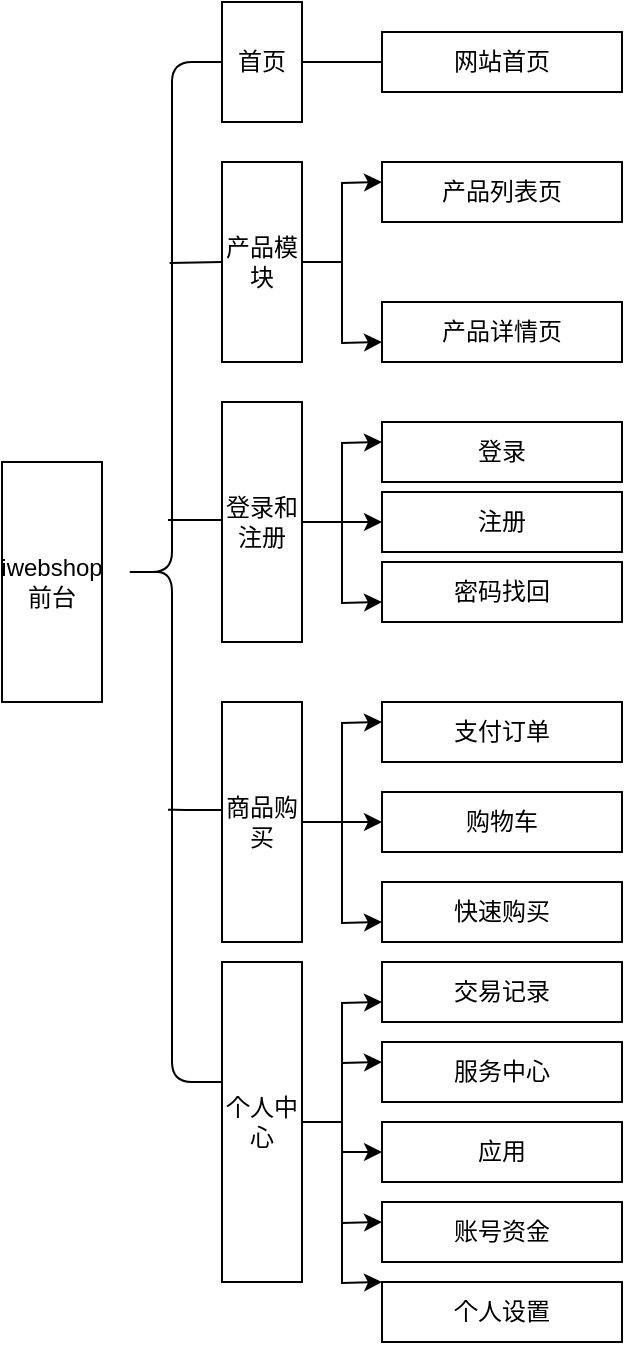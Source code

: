 <mxfile version="13.10.0" type="github" pages="2"><diagram id="RYxtEHk10EQDk1iRxMBR" name="Page-1"><mxGraphModel dx="844" dy="602" grid="1" gridSize="10" guides="1" tooltips="1" connect="1" arrows="1" fold="1" page="1" pageScale="1" pageWidth="827" pageHeight="1169" math="0" shadow="0"><root><mxCell id="0"/><mxCell id="1" parent="0"/><mxCell id="muUhZgXAc0JyiIgIHTTi-1" value="iwebshop&lt;br&gt;前台" style="rounded=0;whiteSpace=wrap;html=1;direction=south;" vertex="1" parent="1"><mxGeometry x="40" y="570" width="50" height="120" as="geometry"/></mxCell><mxCell id="muUhZgXAc0JyiIgIHTTi-2" value="" style="shape=curlyBracket;whiteSpace=wrap;html=1;rounded=1;" vertex="1" parent="1"><mxGeometry x="100" y="370" width="50" height="510" as="geometry"/></mxCell><mxCell id="muUhZgXAc0JyiIgIHTTi-12" value="首页" style="rounded=0;whiteSpace=wrap;html=1;" vertex="1" parent="1"><mxGeometry x="150" y="340" width="40" height="60" as="geometry"/></mxCell><mxCell id="muUhZgXAc0JyiIgIHTTi-14" value="" style="endArrow=none;html=1;exitX=0.476;exitY=0.197;exitDx=0;exitDy=0;exitPerimeter=0;" edge="1" parent="1" source="muUhZgXAc0JyiIgIHTTi-2"><mxGeometry width="50" height="50" relative="1" as="geometry"><mxPoint x="330" y="620" as="sourcePoint"/><mxPoint x="150" y="470" as="targetPoint"/></mxGeometry></mxCell><mxCell id="muUhZgXAc0JyiIgIHTTi-25" style="edgeStyle=orthogonalEdgeStyle;rounded=0;orthogonalLoop=1;jettySize=auto;html=1;" edge="1" parent="1" source="muUhZgXAc0JyiIgIHTTi-15"><mxGeometry relative="1" as="geometry"><mxPoint x="230" y="430" as="targetPoint"/></mxGeometry></mxCell><mxCell id="muUhZgXAc0JyiIgIHTTi-26" style="edgeStyle=orthogonalEdgeStyle;rounded=0;orthogonalLoop=1;jettySize=auto;html=1;" edge="1" parent="1" source="muUhZgXAc0JyiIgIHTTi-15"><mxGeometry relative="1" as="geometry"><mxPoint x="230" y="510" as="targetPoint"/></mxGeometry></mxCell><mxCell id="muUhZgXAc0JyiIgIHTTi-15" value="产品模块" style="rounded=0;whiteSpace=wrap;html=1;direction=south;" vertex="1" parent="1"><mxGeometry x="150" y="420" width="40" height="100" as="geometry"/></mxCell><mxCell id="muUhZgXAc0JyiIgIHTTi-53" style="edgeStyle=orthogonalEdgeStyle;rounded=0;orthogonalLoop=1;jettySize=auto;html=1;" edge="1" parent="1" source="muUhZgXAc0JyiIgIHTTi-16"><mxGeometry relative="1" as="geometry"><mxPoint x="230" y="840" as="targetPoint"/></mxGeometry></mxCell><mxCell id="muUhZgXAc0JyiIgIHTTi-54" style="edgeStyle=orthogonalEdgeStyle;rounded=0;orthogonalLoop=1;jettySize=auto;html=1;" edge="1" parent="1" source="muUhZgXAc0JyiIgIHTTi-16"><mxGeometry relative="1" as="geometry"><mxPoint x="230" y="870" as="targetPoint"/></mxGeometry></mxCell><mxCell id="muUhZgXAc0JyiIgIHTTi-55" style="edgeStyle=orthogonalEdgeStyle;rounded=0;orthogonalLoop=1;jettySize=auto;html=1;entryX=0;entryY=0.5;entryDx=0;entryDy=0;" edge="1" parent="1" source="muUhZgXAc0JyiIgIHTTi-16" target="muUhZgXAc0JyiIgIHTTi-60"><mxGeometry relative="1" as="geometry"><mxPoint x="230" y="900" as="targetPoint"/></mxGeometry></mxCell><mxCell id="muUhZgXAc0JyiIgIHTTi-56" style="edgeStyle=orthogonalEdgeStyle;rounded=0;orthogonalLoop=1;jettySize=auto;html=1;" edge="1" parent="1" source="muUhZgXAc0JyiIgIHTTi-16"><mxGeometry relative="1" as="geometry"><mxPoint x="230" y="950" as="targetPoint"/></mxGeometry></mxCell><mxCell id="muUhZgXAc0JyiIgIHTTi-57" style="edgeStyle=orthogonalEdgeStyle;rounded=0;orthogonalLoop=1;jettySize=auto;html=1;" edge="1" parent="1" source="muUhZgXAc0JyiIgIHTTi-16"><mxGeometry relative="1" as="geometry"><mxPoint x="230" y="980" as="targetPoint"/></mxGeometry></mxCell><mxCell id="muUhZgXAc0JyiIgIHTTi-16" value="个人中心" style="rounded=0;whiteSpace=wrap;html=1;direction=south;" vertex="1" parent="1"><mxGeometry x="150" y="820" width="40" height="160" as="geometry"/></mxCell><mxCell id="muUhZgXAc0JyiIgIHTTi-17" value="" style="endArrow=none;html=1;exitX=0.46;exitY=0.449;exitDx=0;exitDy=0;exitPerimeter=0;" edge="1" parent="1" source="muUhZgXAc0JyiIgIHTTi-2"><mxGeometry width="50" height="50" relative="1" as="geometry"><mxPoint x="330" y="620" as="sourcePoint"/><mxPoint x="150" y="599" as="targetPoint"/></mxGeometry></mxCell><mxCell id="muUhZgXAc0JyiIgIHTTi-30" style="edgeStyle=orthogonalEdgeStyle;rounded=0;orthogonalLoop=1;jettySize=auto;html=1;" edge="1" parent="1" source="muUhZgXAc0JyiIgIHTTi-18"><mxGeometry relative="1" as="geometry"><mxPoint x="230" y="560" as="targetPoint"/></mxGeometry></mxCell><mxCell id="muUhZgXAc0JyiIgIHTTi-33" style="edgeStyle=orthogonalEdgeStyle;rounded=0;orthogonalLoop=1;jettySize=auto;html=1;" edge="1" parent="1" source="muUhZgXAc0JyiIgIHTTi-18"><mxGeometry relative="1" as="geometry"><mxPoint x="230" y="600" as="targetPoint"/></mxGeometry></mxCell><mxCell id="muUhZgXAc0JyiIgIHTTi-34" style="edgeStyle=orthogonalEdgeStyle;rounded=0;orthogonalLoop=1;jettySize=auto;html=1;" edge="1" parent="1" source="muUhZgXAc0JyiIgIHTTi-18"><mxGeometry relative="1" as="geometry"><mxPoint x="230" y="640" as="targetPoint"/></mxGeometry></mxCell><mxCell id="muUhZgXAc0JyiIgIHTTi-18" value="登录和注册" style="rounded=0;whiteSpace=wrap;html=1;direction=south;" vertex="1" parent="1"><mxGeometry x="150" y="540" width="40" height="120" as="geometry"/></mxCell><mxCell id="muUhZgXAc0JyiIgIHTTi-19" value="" style="endArrow=none;html=1;exitX=0.46;exitY=0.733;exitDx=0;exitDy=0;exitPerimeter=0;" edge="1" parent="1" source="muUhZgXAc0JyiIgIHTTi-2"><mxGeometry width="50" height="50" relative="1" as="geometry"><mxPoint x="330" y="720" as="sourcePoint"/><mxPoint x="150" y="744" as="targetPoint"/><Array as="points"><mxPoint x="130" y="744"/></Array></mxGeometry></mxCell><mxCell id="muUhZgXAc0JyiIgIHTTi-40" style="edgeStyle=orthogonalEdgeStyle;rounded=0;orthogonalLoop=1;jettySize=auto;html=1;" edge="1" parent="1" source="muUhZgXAc0JyiIgIHTTi-20"><mxGeometry relative="1" as="geometry"><mxPoint x="230" y="700" as="targetPoint"/></mxGeometry></mxCell><mxCell id="muUhZgXAc0JyiIgIHTTi-41" style="edgeStyle=orthogonalEdgeStyle;rounded=0;orthogonalLoop=1;jettySize=auto;html=1;" edge="1" parent="1" source="muUhZgXAc0JyiIgIHTTi-20"><mxGeometry relative="1" as="geometry"><mxPoint x="230" y="750" as="targetPoint"/></mxGeometry></mxCell><mxCell id="muUhZgXAc0JyiIgIHTTi-42" style="edgeStyle=orthogonalEdgeStyle;rounded=0;orthogonalLoop=1;jettySize=auto;html=1;" edge="1" parent="1" source="muUhZgXAc0JyiIgIHTTi-20"><mxGeometry relative="1" as="geometry"><mxPoint x="230" y="800" as="targetPoint"/></mxGeometry></mxCell><mxCell id="muUhZgXAc0JyiIgIHTTi-20" value="商品购买" style="rounded=0;whiteSpace=wrap;html=1;direction=south;" vertex="1" parent="1"><mxGeometry x="150" y="690" width="40" height="120" as="geometry"/></mxCell><mxCell id="muUhZgXAc0JyiIgIHTTi-22" value="" style="endArrow=none;html=1;exitX=1;exitY=0.5;exitDx=0;exitDy=0;" edge="1" parent="1" source="muUhZgXAc0JyiIgIHTTi-12"><mxGeometry width="50" height="50" relative="1" as="geometry"><mxPoint x="330" y="610" as="sourcePoint"/><mxPoint x="230" y="370" as="targetPoint"/><Array as="points"/></mxGeometry></mxCell><mxCell id="muUhZgXAc0JyiIgIHTTi-23" value="网站首页" style="rounded=0;whiteSpace=wrap;html=1;" vertex="1" parent="1"><mxGeometry x="230" y="355" width="120" height="30" as="geometry"/></mxCell><mxCell id="muUhZgXAc0JyiIgIHTTi-28" value="产品列表页" style="rounded=0;whiteSpace=wrap;html=1;" vertex="1" parent="1"><mxGeometry x="230" y="420" width="120" height="30" as="geometry"/></mxCell><mxCell id="muUhZgXAc0JyiIgIHTTi-29" value="产品详情页" style="rounded=0;whiteSpace=wrap;html=1;" vertex="1" parent="1"><mxGeometry x="230" y="490" width="120" height="30" as="geometry"/></mxCell><mxCell id="muUhZgXAc0JyiIgIHTTi-36" value="登录" style="rounded=0;whiteSpace=wrap;html=1;" vertex="1" parent="1"><mxGeometry x="230" y="550" width="120" height="30" as="geometry"/></mxCell><mxCell id="muUhZgXAc0JyiIgIHTTi-38" value="注册" style="rounded=0;whiteSpace=wrap;html=1;" vertex="1" parent="1"><mxGeometry x="230" y="585" width="120" height="30" as="geometry"/></mxCell><mxCell id="muUhZgXAc0JyiIgIHTTi-39" value="密码找回" style="rounded=0;whiteSpace=wrap;html=1;" vertex="1" parent="1"><mxGeometry x="230" y="620" width="120" height="30" as="geometry"/></mxCell><mxCell id="muUhZgXAc0JyiIgIHTTi-43" value="支付订单" style="rounded=0;whiteSpace=wrap;html=1;" vertex="1" parent="1"><mxGeometry x="230" y="690" width="120" height="30" as="geometry"/></mxCell><mxCell id="muUhZgXAc0JyiIgIHTTi-44" value="购物车" style="rounded=0;whiteSpace=wrap;html=1;" vertex="1" parent="1"><mxGeometry x="230" y="735" width="120" height="30" as="geometry"/></mxCell><mxCell id="muUhZgXAc0JyiIgIHTTi-45" value="快速购买" style="rounded=0;whiteSpace=wrap;html=1;" vertex="1" parent="1"><mxGeometry x="230" y="780" width="120" height="30" as="geometry"/></mxCell><mxCell id="muUhZgXAc0JyiIgIHTTi-58" value="交易记录" style="rounded=0;whiteSpace=wrap;html=1;" vertex="1" parent="1"><mxGeometry x="230" y="820" width="120" height="30" as="geometry"/></mxCell><mxCell id="muUhZgXAc0JyiIgIHTTi-59" value="服务中心" style="rounded=0;whiteSpace=wrap;html=1;" vertex="1" parent="1"><mxGeometry x="230" y="860" width="120" height="30" as="geometry"/></mxCell><mxCell id="muUhZgXAc0JyiIgIHTTi-60" value="应用" style="rounded=0;whiteSpace=wrap;html=1;" vertex="1" parent="1"><mxGeometry x="230" y="900" width="120" height="30" as="geometry"/></mxCell><mxCell id="muUhZgXAc0JyiIgIHTTi-61" value="账号资金" style="rounded=0;whiteSpace=wrap;html=1;" vertex="1" parent="1"><mxGeometry x="230" y="940" width="120" height="30" as="geometry"/></mxCell><mxCell id="muUhZgXAc0JyiIgIHTTi-62" value="个人设置" style="rounded=0;whiteSpace=wrap;html=1;" vertex="1" parent="1"><mxGeometry x="230" y="980" width="120" height="30" as="geometry"/></mxCell></root></mxGraphModel></diagram><diagram id="pVKpMmSFTKxqgaMEYxg4" name="Page-2"><mxGraphModel dx="1229" dy="685" grid="1" gridSize="10" guides="1" tooltips="1" connect="1" arrows="1" fold="1" page="1" pageScale="1" pageWidth="827" pageHeight="1169" math="0" shadow="0"><root><mxCell id="5I2x9pbgpOMA4JSxLkHD-0"/><mxCell id="5I2x9pbgpOMA4JSxLkHD-1" parent="5I2x9pbgpOMA4JSxLkHD-0"/><mxCell id="5I2x9pbgpOMA4JSxLkHD-2" value="iwebshop管理员后台" style="rounded=0;whiteSpace=wrap;html=1;direction=south;" vertex="1" parent="5I2x9pbgpOMA4JSxLkHD-1"><mxGeometry x="20" y="430" width="50" height="120" as="geometry"/></mxCell><mxCell id="5I2x9pbgpOMA4JSxLkHD-4" value="" style="shape=curlyBracket;whiteSpace=wrap;html=1;rounded=1;" vertex="1" parent="5I2x9pbgpOMA4JSxLkHD-1"><mxGeometry x="80" y="90" width="20" height="800" as="geometry"/></mxCell><mxCell id="u7BbNcL0HByN0gxU2hYE-0" style="edgeStyle=orthogonalEdgeStyle;rounded=0;orthogonalLoop=1;jettySize=auto;html=1;" edge="1" parent="5I2x9pbgpOMA4JSxLkHD-1" source="nqMM50jAkzHXNJ39gW4J-1"><mxGeometry relative="1" as="geometry"><mxPoint x="220" y="30.0" as="targetPoint"/></mxGeometry></mxCell><mxCell id="u7BbNcL0HByN0gxU2hYE-1" style="edgeStyle=orthogonalEdgeStyle;rounded=0;orthogonalLoop=1;jettySize=auto;html=1;" edge="1" parent="5I2x9pbgpOMA4JSxLkHD-1" source="nqMM50jAkzHXNJ39gW4J-1"><mxGeometry relative="1" as="geometry"><mxPoint x="220" y="60.0" as="targetPoint"/></mxGeometry></mxCell><mxCell id="u7BbNcL0HByN0gxU2hYE-2" style="edgeStyle=orthogonalEdgeStyle;rounded=0;orthogonalLoop=1;jettySize=auto;html=1;" edge="1" parent="5I2x9pbgpOMA4JSxLkHD-1" source="nqMM50jAkzHXNJ39gW4J-1"><mxGeometry relative="1" as="geometry"><mxPoint x="220" y="90.0" as="targetPoint"/></mxGeometry></mxCell><mxCell id="u7BbNcL0HByN0gxU2hYE-5" style="edgeStyle=orthogonalEdgeStyle;rounded=0;orthogonalLoop=1;jettySize=auto;html=1;" edge="1" parent="5I2x9pbgpOMA4JSxLkHD-1" source="nqMM50jAkzHXNJ39gW4J-1"><mxGeometry relative="1" as="geometry"><mxPoint x="220" y="120.0" as="targetPoint"/></mxGeometry></mxCell><mxCell id="u7BbNcL0HByN0gxU2hYE-6" style="edgeStyle=orthogonalEdgeStyle;rounded=0;orthogonalLoop=1;jettySize=auto;html=1;" edge="1" parent="5I2x9pbgpOMA4JSxLkHD-1" source="nqMM50jAkzHXNJ39gW4J-1"><mxGeometry relative="1" as="geometry"><mxPoint x="220" y="150.0" as="targetPoint"/></mxGeometry></mxCell><mxCell id="nqMM50jAkzHXNJ39gW4J-1" value="商品模块" style="rounded=0;whiteSpace=wrap;html=1;direction=south;" vertex="1" parent="5I2x9pbgpOMA4JSxLkHD-1"><mxGeometry x="120" y="30" width="50" height="120" as="geometry"/></mxCell><mxCell id="u7BbNcL0HByN0gxU2hYE-23" style="edgeStyle=orthogonalEdgeStyle;rounded=0;orthogonalLoop=1;jettySize=auto;html=1;" edge="1" parent="5I2x9pbgpOMA4JSxLkHD-1" source="nqMM50jAkzHXNJ39gW4J-2"><mxGeometry relative="1" as="geometry"><mxPoint x="220" y="860" as="targetPoint"/></mxGeometry></mxCell><mxCell id="u7BbNcL0HByN0gxU2hYE-24" style="edgeStyle=orthogonalEdgeStyle;rounded=0;orthogonalLoop=1;jettySize=auto;html=1;" edge="1" parent="5I2x9pbgpOMA4JSxLkHD-1" source="nqMM50jAkzHXNJ39gW4J-2"><mxGeometry relative="1" as="geometry"><mxPoint x="220" y="890" as="targetPoint"/></mxGeometry></mxCell><mxCell id="u7BbNcL0HByN0gxU2hYE-25" style="edgeStyle=orthogonalEdgeStyle;rounded=0;orthogonalLoop=1;jettySize=auto;html=1;" edge="1" parent="5I2x9pbgpOMA4JSxLkHD-1" source="nqMM50jAkzHXNJ39gW4J-2"><mxGeometry relative="1" as="geometry"><mxPoint x="220" y="910" as="targetPoint"/></mxGeometry></mxCell><mxCell id="u7BbNcL0HByN0gxU2hYE-26" style="edgeStyle=orthogonalEdgeStyle;rounded=0;orthogonalLoop=1;jettySize=auto;html=1;" edge="1" parent="5I2x9pbgpOMA4JSxLkHD-1" source="nqMM50jAkzHXNJ39gW4J-2"><mxGeometry relative="1" as="geometry"><mxPoint x="220" y="930" as="targetPoint"/></mxGeometry></mxCell><mxCell id="u7BbNcL0HByN0gxU2hYE-27" style="edgeStyle=orthogonalEdgeStyle;rounded=0;orthogonalLoop=1;jettySize=auto;html=1;" edge="1" parent="5I2x9pbgpOMA4JSxLkHD-1" source="nqMM50jAkzHXNJ39gW4J-2"><mxGeometry relative="1" as="geometry"><mxPoint x="220" y="960" as="targetPoint"/></mxGeometry></mxCell><mxCell id="nqMM50jAkzHXNJ39gW4J-2" value="工具模块" style="rounded=0;whiteSpace=wrap;html=1;direction=south;" vertex="1" parent="5I2x9pbgpOMA4JSxLkHD-1"><mxGeometry x="120" y="850" width="50" height="120" as="geometry"/></mxCell><mxCell id="mZys3PRA_JUzrfr7IDk8-0" value="" style="endArrow=none;html=1;exitX=0.576;exitY=0.185;exitDx=0;exitDy=0;exitPerimeter=0;" edge="1" parent="5I2x9pbgpOMA4JSxLkHD-1" source="5I2x9pbgpOMA4JSxLkHD-4"><mxGeometry width="50" height="50" relative="1" as="geometry"><mxPoint x="350" y="340" as="sourcePoint"/><mxPoint x="120" y="238" as="targetPoint"/></mxGeometry></mxCell><mxCell id="u7BbNcL0HByN0gxU2hYE-7" style="edgeStyle=orthogonalEdgeStyle;rounded=0;orthogonalLoop=1;jettySize=auto;html=1;" edge="1" parent="5I2x9pbgpOMA4JSxLkHD-1" source="PtB69Nb5NvlYVpdjSszC-0"><mxGeometry relative="1" as="geometry"><mxPoint x="220" y="180.0" as="targetPoint"/></mxGeometry></mxCell><mxCell id="u7BbNcL0HByN0gxU2hYE-8" style="edgeStyle=orthogonalEdgeStyle;rounded=0;orthogonalLoop=1;jettySize=auto;html=1;" edge="1" parent="5I2x9pbgpOMA4JSxLkHD-1" source="PtB69Nb5NvlYVpdjSszC-0"><mxGeometry relative="1" as="geometry"><mxPoint x="220" y="230.0" as="targetPoint"/></mxGeometry></mxCell><mxCell id="u7BbNcL0HByN0gxU2hYE-9" style="edgeStyle=orthogonalEdgeStyle;rounded=0;orthogonalLoop=1;jettySize=auto;html=1;" edge="1" parent="5I2x9pbgpOMA4JSxLkHD-1" source="PtB69Nb5NvlYVpdjSszC-0"><mxGeometry relative="1" as="geometry"><mxPoint x="220" y="280.0" as="targetPoint"/></mxGeometry></mxCell><mxCell id="PtB69Nb5NvlYVpdjSszC-0" value="会员模块" style="rounded=0;whiteSpace=wrap;html=1;direction=south;" vertex="1" parent="5I2x9pbgpOMA4JSxLkHD-1"><mxGeometry x="120" y="170" width="50" height="120" as="geometry"/></mxCell><mxCell id="u7BbNcL0HByN0gxU2hYE-10" style="edgeStyle=orthogonalEdgeStyle;rounded=0;orthogonalLoop=1;jettySize=auto;html=1;" edge="1" parent="5I2x9pbgpOMA4JSxLkHD-1" source="PtB69Nb5NvlYVpdjSszC-2"><mxGeometry relative="1" as="geometry"><mxPoint x="220" y="320" as="targetPoint"/></mxGeometry></mxCell><mxCell id="u7BbNcL0HByN0gxU2hYE-11" style="edgeStyle=orthogonalEdgeStyle;rounded=0;orthogonalLoop=1;jettySize=auto;html=1;" edge="1" parent="5I2x9pbgpOMA4JSxLkHD-1" source="PtB69Nb5NvlYVpdjSszC-2"><mxGeometry relative="1" as="geometry"><mxPoint x="220" y="370" as="targetPoint"/></mxGeometry></mxCell><mxCell id="u7BbNcL0HByN0gxU2hYE-12" style="edgeStyle=orthogonalEdgeStyle;rounded=0;orthogonalLoop=1;jettySize=auto;html=1;" edge="1" parent="5I2x9pbgpOMA4JSxLkHD-1" source="PtB69Nb5NvlYVpdjSszC-2"><mxGeometry relative="1" as="geometry"><mxPoint x="220" y="420" as="targetPoint"/></mxGeometry></mxCell><mxCell id="PtB69Nb5NvlYVpdjSszC-2" value="订单模块" style="rounded=0;whiteSpace=wrap;html=1;direction=south;" vertex="1" parent="5I2x9pbgpOMA4JSxLkHD-1"><mxGeometry x="120" y="310" width="50" height="120" as="geometry"/></mxCell><mxCell id="PtB69Nb5NvlYVpdjSszC-3" value="" style="endArrow=none;html=1;entryX=0.5;entryY=1;entryDx=0;entryDy=0;exitX=0.388;exitY=0.35;exitDx=0;exitDy=0;exitPerimeter=0;" edge="1" parent="5I2x9pbgpOMA4JSxLkHD-1" source="5I2x9pbgpOMA4JSxLkHD-4" target="PtB69Nb5NvlYVpdjSszC-2"><mxGeometry width="50" height="50" relative="1" as="geometry"><mxPoint x="92" y="390" as="sourcePoint"/><mxPoint x="400" y="290" as="targetPoint"/></mxGeometry></mxCell><mxCell id="u7BbNcL0HByN0gxU2hYE-13" style="edgeStyle=orthogonalEdgeStyle;rounded=0;orthogonalLoop=1;jettySize=auto;html=1;" edge="1" parent="5I2x9pbgpOMA4JSxLkHD-1" source="PtB69Nb5NvlYVpdjSszC-4"><mxGeometry relative="1" as="geometry"><mxPoint x="220" y="460" as="targetPoint"/></mxGeometry></mxCell><mxCell id="u7BbNcL0HByN0gxU2hYE-14" style="edgeStyle=orthogonalEdgeStyle;rounded=0;orthogonalLoop=1;jettySize=auto;html=1;" edge="1" parent="5I2x9pbgpOMA4JSxLkHD-1" source="PtB69Nb5NvlYVpdjSszC-4"><mxGeometry relative="1" as="geometry"><mxPoint x="220" y="510" as="targetPoint"/></mxGeometry></mxCell><mxCell id="u7BbNcL0HByN0gxU2hYE-15" style="edgeStyle=orthogonalEdgeStyle;rounded=0;orthogonalLoop=1;jettySize=auto;html=1;" edge="1" parent="5I2x9pbgpOMA4JSxLkHD-1" source="PtB69Nb5NvlYVpdjSszC-4"><mxGeometry relative="1" as="geometry"><mxPoint x="220" y="560" as="targetPoint"/></mxGeometry></mxCell><mxCell id="PtB69Nb5NvlYVpdjSszC-4" value="营销模块" style="rounded=0;whiteSpace=wrap;html=1;direction=south;" vertex="1" parent="5I2x9pbgpOMA4JSxLkHD-1"><mxGeometry x="120" y="450" width="50" height="120" as="geometry"/></mxCell><mxCell id="PtB69Nb5NvlYVpdjSszC-5" value="" style="endArrow=none;html=1;entryX=0.5;entryY=1;entryDx=0;entryDy=0;" edge="1" parent="5I2x9pbgpOMA4JSxLkHD-1" target="PtB69Nb5NvlYVpdjSszC-4"><mxGeometry width="50" height="50" relative="1" as="geometry"><mxPoint x="93" y="510" as="sourcePoint"/><mxPoint x="120" y="576" as="targetPoint"/></mxGeometry></mxCell><mxCell id="PtB69Nb5NvlYVpdjSszC-6" value="" style="endArrow=none;html=1;entryX=0.5;entryY=1;entryDx=0;entryDy=0;" edge="1" parent="5I2x9pbgpOMA4JSxLkHD-1" target="PtB69Nb5NvlYVpdjSszC-7"><mxGeometry width="50" height="50" relative="1" as="geometry"><mxPoint x="92" y="645" as="sourcePoint"/><mxPoint x="120" y="700" as="targetPoint"/></mxGeometry></mxCell><mxCell id="u7BbNcL0HByN0gxU2hYE-16" style="edgeStyle=orthogonalEdgeStyle;rounded=0;orthogonalLoop=1;jettySize=auto;html=1;" edge="1" parent="5I2x9pbgpOMA4JSxLkHD-1" source="PtB69Nb5NvlYVpdjSszC-7"><mxGeometry relative="1" as="geometry"><mxPoint x="220" y="600" as="targetPoint"/></mxGeometry></mxCell><mxCell id="u7BbNcL0HByN0gxU2hYE-17" style="edgeStyle=orthogonalEdgeStyle;rounded=0;orthogonalLoop=1;jettySize=auto;html=1;" edge="1" parent="5I2x9pbgpOMA4JSxLkHD-1" source="PtB69Nb5NvlYVpdjSszC-7"><mxGeometry relative="1" as="geometry"><mxPoint x="220" y="680" as="targetPoint"/></mxGeometry></mxCell><mxCell id="PtB69Nb5NvlYVpdjSszC-7" value="统计模块" style="rounded=0;whiteSpace=wrap;html=1;direction=south;" vertex="1" parent="5I2x9pbgpOMA4JSxLkHD-1"><mxGeometry x="120" y="585" width="50" height="120" as="geometry"/></mxCell><mxCell id="u7BbNcL0HByN0gxU2hYE-18" style="edgeStyle=orthogonalEdgeStyle;rounded=0;orthogonalLoop=1;jettySize=auto;html=1;" edge="1" parent="5I2x9pbgpOMA4JSxLkHD-1" source="PtB69Nb5NvlYVpdjSszC-8"><mxGeometry relative="1" as="geometry"><mxPoint x="220" y="720" as="targetPoint"/></mxGeometry></mxCell><mxCell id="u7BbNcL0HByN0gxU2hYE-19" style="edgeStyle=orthogonalEdgeStyle;rounded=0;orthogonalLoop=1;jettySize=auto;html=1;" edge="1" parent="5I2x9pbgpOMA4JSxLkHD-1" source="PtB69Nb5NvlYVpdjSszC-8"><mxGeometry relative="1" as="geometry"><mxPoint x="220" y="750" as="targetPoint"/></mxGeometry></mxCell><mxCell id="u7BbNcL0HByN0gxU2hYE-20" style="edgeStyle=orthogonalEdgeStyle;rounded=0;orthogonalLoop=1;jettySize=auto;html=1;" edge="1" parent="5I2x9pbgpOMA4JSxLkHD-1" source="PtB69Nb5NvlYVpdjSszC-8"><mxGeometry relative="1" as="geometry"><mxPoint x="220" y="780" as="targetPoint"/></mxGeometry></mxCell><mxCell id="u7BbNcL0HByN0gxU2hYE-21" style="edgeStyle=orthogonalEdgeStyle;rounded=0;orthogonalLoop=1;jettySize=auto;html=1;" edge="1" parent="5I2x9pbgpOMA4JSxLkHD-1" source="PtB69Nb5NvlYVpdjSszC-8"><mxGeometry relative="1" as="geometry"><mxPoint x="220" y="810" as="targetPoint"/></mxGeometry></mxCell><mxCell id="u7BbNcL0HByN0gxU2hYE-22" style="edgeStyle=orthogonalEdgeStyle;rounded=0;orthogonalLoop=1;jettySize=auto;html=1;" edge="1" parent="5I2x9pbgpOMA4JSxLkHD-1" source="PtB69Nb5NvlYVpdjSszC-8"><mxGeometry relative="1" as="geometry"><mxPoint x="220" y="840" as="targetPoint"/></mxGeometry></mxCell><mxCell id="PtB69Nb5NvlYVpdjSszC-8" value="系统模块" style="rounded=0;whiteSpace=wrap;html=1;direction=south;" vertex="1" parent="5I2x9pbgpOMA4JSxLkHD-1"><mxGeometry x="120" y="720" width="50" height="120" as="geometry"/></mxCell><mxCell id="PtB69Nb5NvlYVpdjSszC-9" value="" style="endArrow=none;html=1;exitX=0.388;exitY=0.861;exitDx=0;exitDy=0;exitPerimeter=0;" edge="1" parent="5I2x9pbgpOMA4JSxLkHD-1" source="5I2x9pbgpOMA4JSxLkHD-4"><mxGeometry width="50" height="50" relative="1" as="geometry"><mxPoint x="350" y="810" as="sourcePoint"/><mxPoint x="120" y="779" as="targetPoint"/></mxGeometry></mxCell><mxCell id="u7BbNcL0HByN0gxU2hYE-28" value="商品模块" style="rounded=0;whiteSpace=wrap;html=1;" vertex="1" parent="5I2x9pbgpOMA4JSxLkHD-1"><mxGeometry x="220" y="20" width="90" height="20" as="geometry"/></mxCell><mxCell id="u7BbNcL0HByN0gxU2hYE-36" value="商品分类" style="rounded=0;whiteSpace=wrap;html=1;" vertex="1" parent="5I2x9pbgpOMA4JSxLkHD-1"><mxGeometry x="220" y="50" width="90" height="20" as="geometry"/></mxCell><mxCell id="u7BbNcL0HByN0gxU2hYE-37" value="品牌管理" style="rounded=0;whiteSpace=wrap;html=1;" vertex="1" parent="5I2x9pbgpOMA4JSxLkHD-1"><mxGeometry x="220" y="80" width="90" height="20" as="geometry"/></mxCell><mxCell id="u7BbNcL0HByN0gxU2hYE-38" value="模型" style="rounded=0;whiteSpace=wrap;html=1;" vertex="1" parent="5I2x9pbgpOMA4JSxLkHD-1"><mxGeometry x="220" y="110" width="90" height="20" as="geometry"/></mxCell><mxCell id="u7BbNcL0HByN0gxU2hYE-39" value="搜索" style="rounded=0;whiteSpace=wrap;html=1;" vertex="1" parent="5I2x9pbgpOMA4JSxLkHD-1"><mxGeometry x="220" y="140" width="90" height="20" as="geometry"/></mxCell><mxCell id="u7BbNcL0HByN0gxU2hYE-40" value="会员管理" style="rounded=0;whiteSpace=wrap;html=1;" vertex="1" parent="5I2x9pbgpOMA4JSxLkHD-1"><mxGeometry x="220" y="170" width="90" height="20" as="geometry"/></mxCell><mxCell id="u7BbNcL0HByN0gxU2hYE-41" value="信息处理" style="rounded=0;whiteSpace=wrap;html=1;" vertex="1" parent="5I2x9pbgpOMA4JSxLkHD-1"><mxGeometry x="220" y="220" width="90" height="20" as="geometry"/></mxCell><mxCell id="u7BbNcL0HByN0gxU2hYE-42" value="邮件短信管理" style="rounded=0;whiteSpace=wrap;html=1;" vertex="1" parent="5I2x9pbgpOMA4JSxLkHD-1"><mxGeometry x="220" y="270" width="90" height="20" as="geometry"/></mxCell><mxCell id="u7BbNcL0HByN0gxU2hYE-43" value="订单管理" style="rounded=0;whiteSpace=wrap;html=1;" vertex="1" parent="5I2x9pbgpOMA4JSxLkHD-1"><mxGeometry x="220" y="310" width="90" height="20" as="geometry"/></mxCell><mxCell id="u7BbNcL0HByN0gxU2hYE-44" value="单据管理" style="rounded=0;whiteSpace=wrap;html=1;" vertex="1" parent="5I2x9pbgpOMA4JSxLkHD-1"><mxGeometry x="220" y="360" width="90" height="20" as="geometry"/></mxCell><mxCell id="u7BbNcL0HByN0gxU2hYE-45" value="快递单管理" style="rounded=0;whiteSpace=wrap;html=1;" vertex="1" parent="5I2x9pbgpOMA4JSxLkHD-1"><mxGeometry x="220" y="410" width="90" height="20" as="geometry"/></mxCell><mxCell id="u7BbNcL0HByN0gxU2hYE-46" value="促销活动" style="rounded=0;whiteSpace=wrap;html=1;" vertex="1" parent="5I2x9pbgpOMA4JSxLkHD-1"><mxGeometry x="220" y="450" width="90" height="20" as="geometry"/></mxCell><mxCell id="u7BbNcL0HByN0gxU2hYE-47" value="营销活动" style="rounded=0;whiteSpace=wrap;html=1;" vertex="1" parent="5I2x9pbgpOMA4JSxLkHD-1"><mxGeometry x="220" y="500" width="90" height="20" as="geometry"/></mxCell><mxCell id="u7BbNcL0HByN0gxU2hYE-48" value="代金券管理" style="rounded=0;whiteSpace=wrap;html=1;" vertex="1" parent="5I2x9pbgpOMA4JSxLkHD-1"><mxGeometry x="220" y="550" width="90" height="20" as="geometry"/></mxCell><mxCell id="u7BbNcL0HByN0gxU2hYE-49" value="基础数据统计" style="rounded=0;whiteSpace=wrap;html=1;" vertex="1" parent="5I2x9pbgpOMA4JSxLkHD-1"><mxGeometry x="220" y="590" width="90" height="20" as="geometry"/></mxCell><mxCell id="u7BbNcL0HByN0gxU2hYE-50" value="日志操作记录" style="rounded=0;whiteSpace=wrap;html=1;" vertex="1" parent="5I2x9pbgpOMA4JSxLkHD-1"><mxGeometry x="220" y="670" width="90" height="20" as="geometry"/></mxCell><mxCell id="u7BbNcL0HByN0gxU2hYE-51" value="后台首页" style="rounded=0;whiteSpace=wrap;html=1;" vertex="1" parent="5I2x9pbgpOMA4JSxLkHD-1"><mxGeometry x="220" y="705" width="90" height="20" as="geometry"/></mxCell><mxCell id="u7BbNcL0HByN0gxU2hYE-52" value="网站管理" style="rounded=0;whiteSpace=wrap;html=1;" vertex="1" parent="5I2x9pbgpOMA4JSxLkHD-1"><mxGeometry x="220" y="740" width="90" height="20" as="geometry"/></mxCell><mxCell id="u7BbNcL0HByN0gxU2hYE-53" value="支付管理" style="rounded=0;whiteSpace=wrap;html=1;" vertex="1" parent="5I2x9pbgpOMA4JSxLkHD-1"><mxGeometry x="220" y="770" width="90" height="20" as="geometry"/></mxCell><mxCell id="u7BbNcL0HByN0gxU2hYE-54" value="多平台登录" style="rounded=0;whiteSpace=wrap;html=1;" vertex="1" parent="5I2x9pbgpOMA4JSxLkHD-1"><mxGeometry x="220" y="800" width="90" height="20" as="geometry"/></mxCell><mxCell id="u7BbNcL0HByN0gxU2hYE-55" value="配送管理" style="rounded=0;whiteSpace=wrap;html=1;" vertex="1" parent="5I2x9pbgpOMA4JSxLkHD-1"><mxGeometry x="220" y="830" width="90" height="20" as="geometry"/></mxCell><mxCell id="u7BbNcL0HByN0gxU2hYE-56" value="数据库管理" style="rounded=0;whiteSpace=wrap;html=1;" vertex="1" parent="5I2x9pbgpOMA4JSxLkHD-1"><mxGeometry x="220" y="850" width="90" height="20" as="geometry"/></mxCell><mxCell id="u7BbNcL0HByN0gxU2hYE-57" style="edgeStyle=orthogonalEdgeStyle;rounded=0;orthogonalLoop=1;jettySize=auto;html=1;exitX=0.5;exitY=1;exitDx=0;exitDy=0;" edge="1" parent="5I2x9pbgpOMA4JSxLkHD-1" source="u7BbNcL0HByN0gxU2hYE-56" target="u7BbNcL0HByN0gxU2hYE-56"><mxGeometry relative="1" as="geometry"/></mxCell><mxCell id="u7BbNcL0HByN0gxU2hYE-60" value="文章管理" style="rounded=0;whiteSpace=wrap;html=1;" vertex="1" parent="5I2x9pbgpOMA4JSxLkHD-1"><mxGeometry x="220" y="880" width="90" height="20" as="geometry"/></mxCell><mxCell id="u7BbNcL0HByN0gxU2hYE-61" value="帮助管理" style="rounded=0;whiteSpace=wrap;html=1;" vertex="1" parent="5I2x9pbgpOMA4JSxLkHD-1"><mxGeometry x="220" y="900" width="90" height="20" as="geometry"/></mxCell><mxCell id="u7BbNcL0HByN0gxU2hYE-62" value="广告管理" style="rounded=0;whiteSpace=wrap;html=1;" vertex="1" parent="5I2x9pbgpOMA4JSxLkHD-1"><mxGeometry x="220" y="930" width="90" height="20" as="geometry"/></mxCell><mxCell id="u7BbNcL0HByN0gxU2hYE-63" value="公告管理" style="rounded=0;whiteSpace=wrap;html=1;" vertex="1" parent="5I2x9pbgpOMA4JSxLkHD-1"><mxGeometry x="220" y="960" width="90" height="20" as="geometry"/></mxCell></root></mxGraphModel></diagram></mxfile>